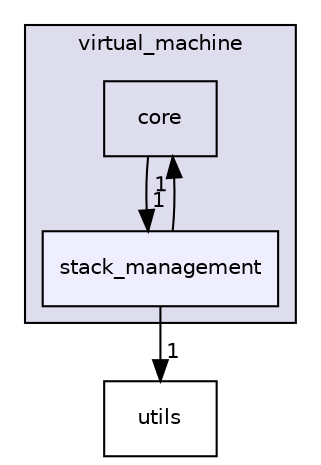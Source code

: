 digraph "src/virtual_machine/stack_management" {
  compound=true
  node [ fontsize="10", fontname="Helvetica"];
  edge [ labelfontsize="10", labelfontname="Helvetica"];
  subgraph clusterdir_e5266b4ceb27e330c344e6cd56c95927 {
    graph [ bgcolor="#ddddee", pencolor="black", label="virtual_machine" fontname="Helvetica", fontsize="10", URL="dir_e5266b4ceb27e330c344e6cd56c95927.html"]
  dir_6df885ecf73bf58ddde4e8d338d76cb1 [shape=box label="core" URL="dir_6df885ecf73bf58ddde4e8d338d76cb1.html"];
  dir_f6fa2e932ef009c59cb992a8233ab02a [shape=box, label="stack_management", style="filled", fillcolor="#eeeeff", pencolor="black", URL="dir_f6fa2e932ef009c59cb992a8233ab02a.html"];
  }
  dir_313caf1132e152dd9b58bea13a4052ca [shape=box label="utils" URL="dir_313caf1132e152dd9b58bea13a4052ca.html"];
  dir_f6fa2e932ef009c59cb992a8233ab02a->dir_313caf1132e152dd9b58bea13a4052ca [headlabel="1", labeldistance=1.5 headhref="dir_000027_000023.html"];
  dir_f6fa2e932ef009c59cb992a8233ab02a->dir_6df885ecf73bf58ddde4e8d338d76cb1 [headlabel="1", labeldistance=1.5 headhref="dir_000027_000025.html"];
  dir_6df885ecf73bf58ddde4e8d338d76cb1->dir_f6fa2e932ef009c59cb992a8233ab02a [headlabel="1", labeldistance=1.5 headhref="dir_000025_000027.html"];
}
